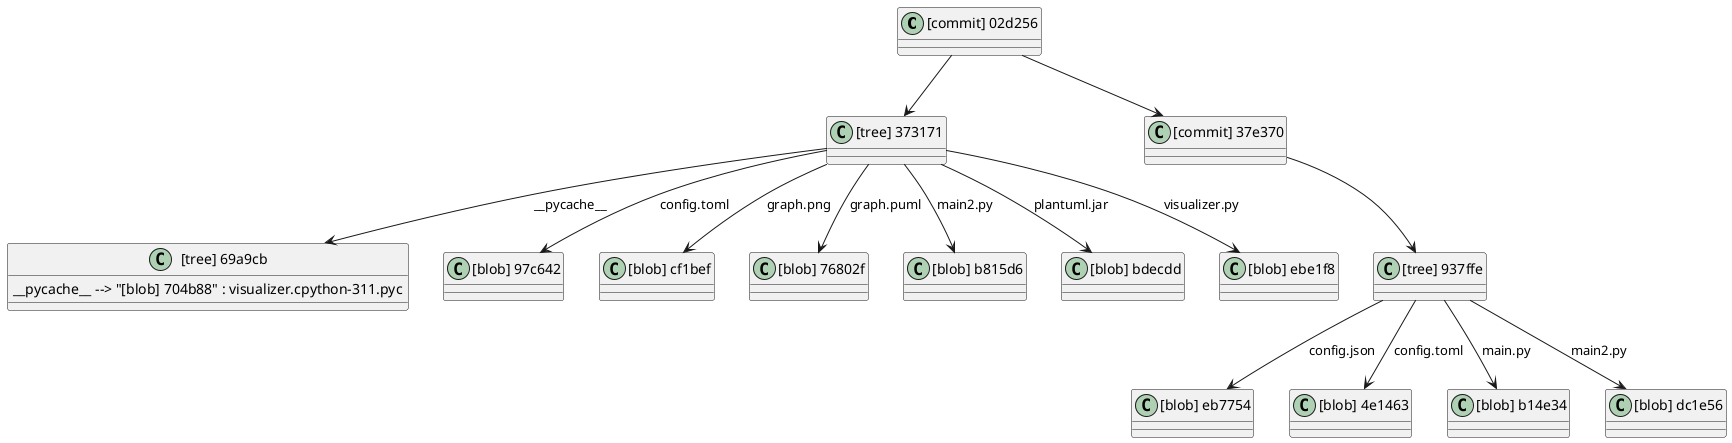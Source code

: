 @startuml
    "[commit] 02d256" --> "[tree] 373171"
    "[tree] 373171" --> "[tree] 69a9cb" : __pycache__
    "[tree] 69a9cb" : __pycache__ --> "[blob] 704b88" : visualizer.cpython-311.pyc
    "[tree] 373171" --> "[blob] 97c642" : config.toml
    "[tree] 373171" --> "[blob] cf1bef" : graph.png
    "[tree] 373171" --> "[blob] 76802f" : graph.puml
    "[tree] 373171" --> "[blob] b815d6" : main2.py
    "[tree] 373171" --> "[blob] bdecdd" : plantuml.jar
    "[tree] 373171" --> "[blob] ebe1f8" : visualizer.py
    "[commit] 02d256" --> "[commit] 37e370"
    "[commit] 37e370" --> "[tree] 937ffe"
    "[tree] 937ffe" --> "[blob] eb7754" : config.json
    "[tree] 937ffe" --> "[blob] 4e1463" : config.toml
    "[tree] 937ffe" --> "[blob] b14e34" : main.py
    "[tree] 937ffe" --> "[blob] dc1e56" : main2.py
@enduml